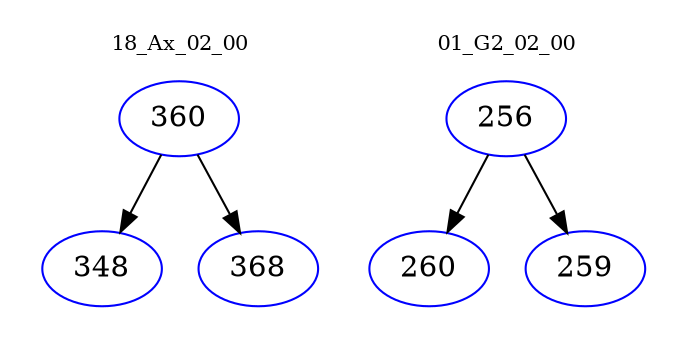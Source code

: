 digraph{
subgraph cluster_0 {
color = white
label = "18_Ax_02_00";
fontsize=10;
T0_360 [label="360", color="blue"]
T0_360 -> T0_348 [color="black"]
T0_348 [label="348", color="blue"]
T0_360 -> T0_368 [color="black"]
T0_368 [label="368", color="blue"]
}
subgraph cluster_1 {
color = white
label = "01_G2_02_00";
fontsize=10;
T1_256 [label="256", color="blue"]
T1_256 -> T1_260 [color="black"]
T1_260 [label="260", color="blue"]
T1_256 -> T1_259 [color="black"]
T1_259 [label="259", color="blue"]
}
}

